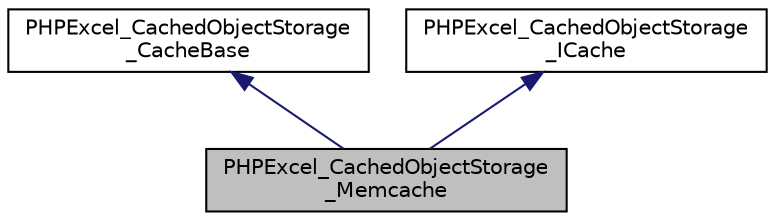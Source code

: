 digraph "PHPExcel_CachedObjectStorage_Memcache"
{
  edge [fontname="Helvetica",fontsize="10",labelfontname="Helvetica",labelfontsize="10"];
  node [fontname="Helvetica",fontsize="10",shape=record];
  Node3 [label="PHPExcel_CachedObjectStorage\l_Memcache",height=0.2,width=0.4,color="black", fillcolor="grey75", style="filled", fontcolor="black"];
  Node4 -> Node3 [dir="back",color="midnightblue",fontsize="10",style="solid",fontname="Helvetica"];
  Node4 [label="PHPExcel_CachedObjectStorage\l_CacheBase",height=0.2,width=0.4,color="black", fillcolor="white", style="filled",URL="$class_p_h_p_excel___cached_object_storage___cache_base.html"];
  Node5 -> Node3 [dir="back",color="midnightblue",fontsize="10",style="solid",fontname="Helvetica"];
  Node5 [label="PHPExcel_CachedObjectStorage\l_ICache",height=0.2,width=0.4,color="black", fillcolor="white", style="filled",URL="$interface_p_h_p_excel___cached_object_storage___i_cache.html"];
}
